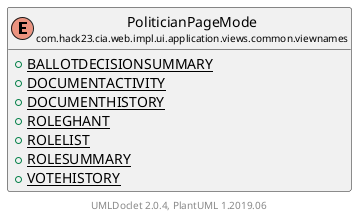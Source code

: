 @startuml
    set namespaceSeparator none
    hide empty fields
    hide empty methods

    enum "<size:14>PoliticianPageMode\n<size:10>com.hack23.cia.web.impl.ui.application.views.common.viewnames" as com.hack23.cia.web.impl.ui.application.views.common.viewnames.PoliticianPageMode [[PoliticianPageMode.html]] {
        {static} +BALLOTDECISIONSUMMARY
        {static} +DOCUMENTACTIVITY
        {static} +DOCUMENTHISTORY
        {static} +ROLEGHANT
        {static} +ROLELIST
        {static} +ROLESUMMARY
        {static} +VOTEHISTORY
    }

    center footer UMLDoclet 2.0.4, PlantUML 1.2019.06
@enduml
